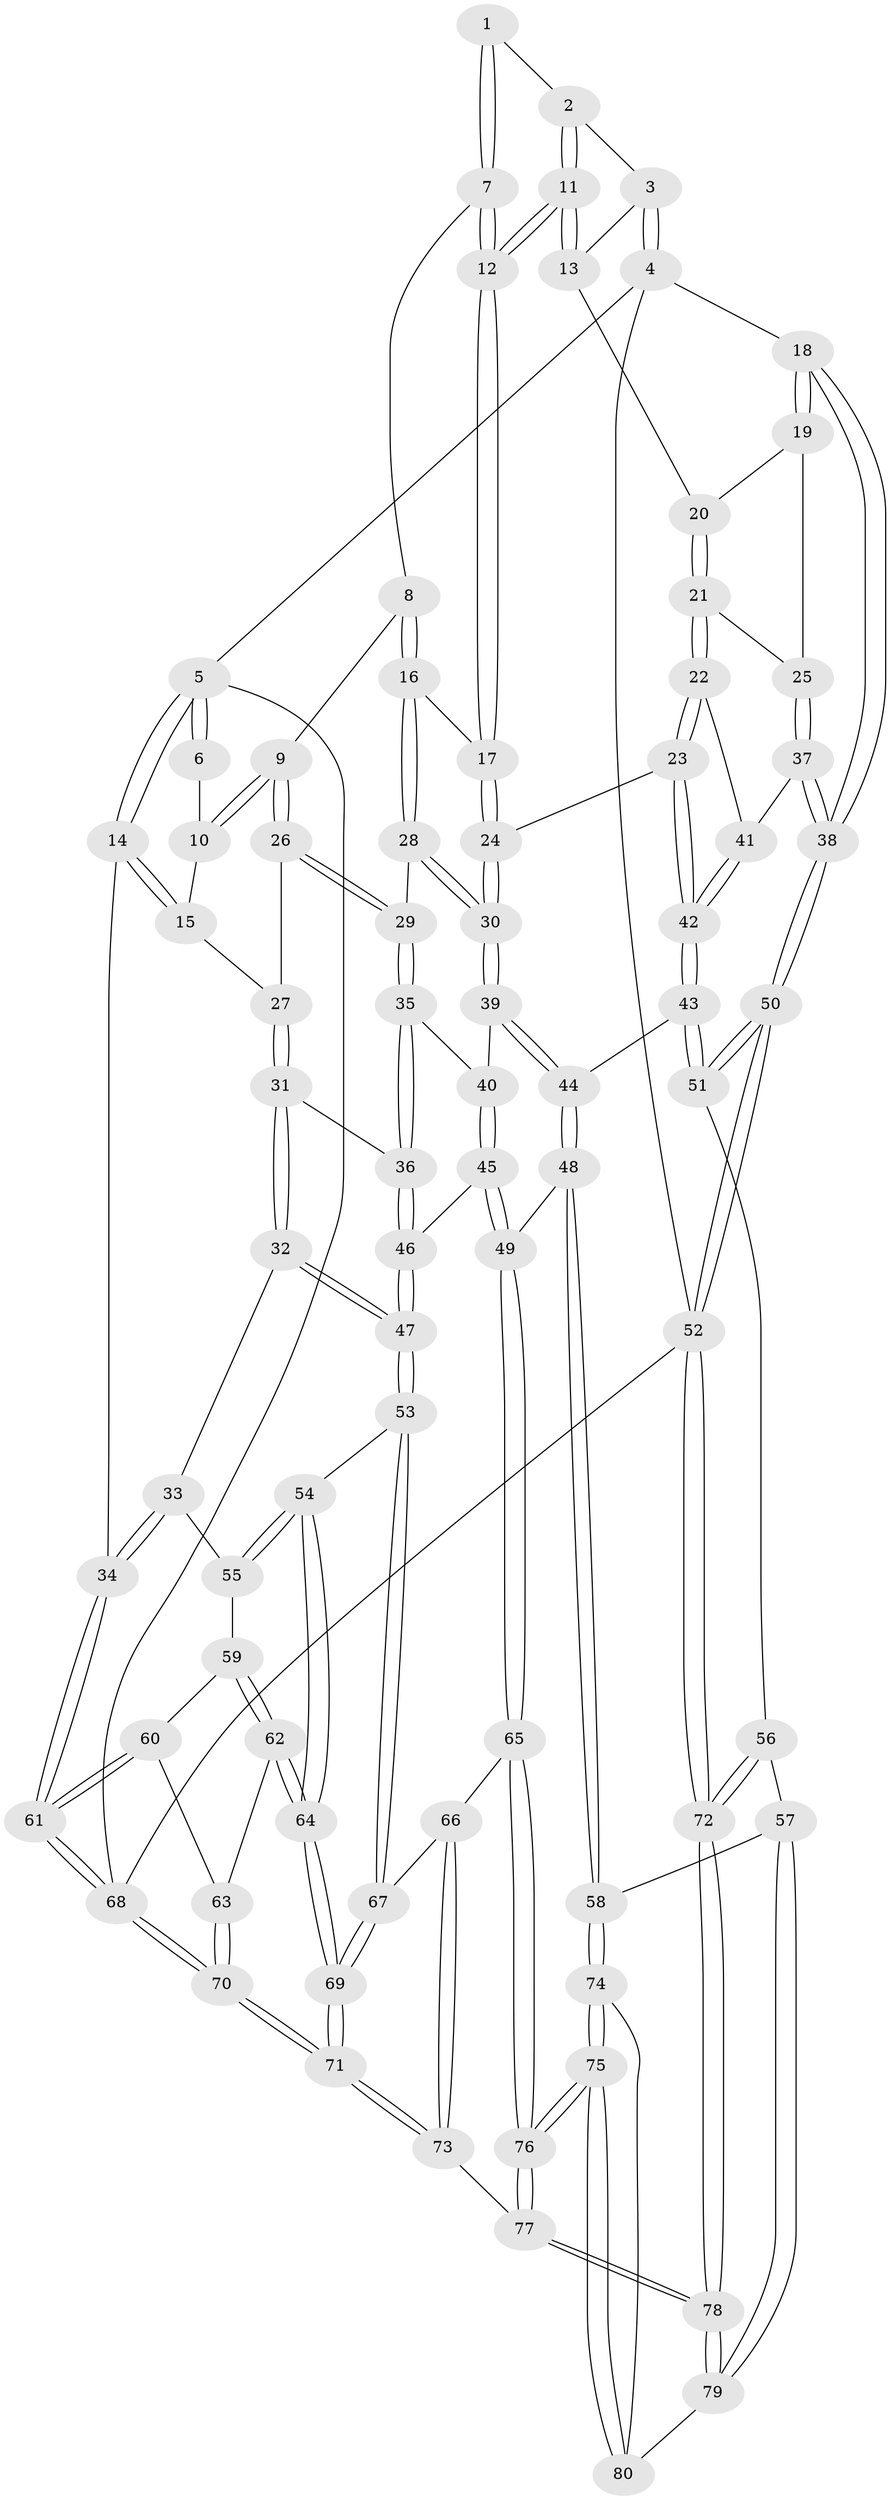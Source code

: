 // coarse degree distribution, {3: 0.40625, 5: 0.15625, 2: 0.15625, 4: 0.25, 6: 0.03125}
// Generated by graph-tools (version 1.1) at 2025/54/03/04/25 22:54:33]
// undirected, 80 vertices, 197 edges
graph export_dot {
  node [color=gray90,style=filled];
  1 [pos="+0.32943061499209486+0"];
  2 [pos="+0.5671127578857935+0"];
  3 [pos="+1+0"];
  4 [pos="+1+0"];
  5 [pos="+0+0"];
  6 [pos="+0.18429765171871793+0"];
  7 [pos="+0.3372896717389045+0"];
  8 [pos="+0.3449183627472849+0.10694651799573504"];
  9 [pos="+0.25101370865275086+0.24142883708244633"];
  10 [pos="+0.14334902633943342+0.1539863212099312"];
  11 [pos="+0.6625354264000255+0.163897997586719"];
  12 [pos="+0.6474670363238042+0.17063161236519175"];
  13 [pos="+0.7114189040957755+0.14652342237870208"];
  14 [pos="+0+0.19853061143855677"];
  15 [pos="+0.055354811457781136+0.23806050378746416"];
  16 [pos="+0.48060296240342654+0.2726193681212469"];
  17 [pos="+0.612360013850848+0.22607353992773904"];
  18 [pos="+1+0"];
  19 [pos="+0.8729508940474455+0.25072794758787165"];
  20 [pos="+0.785994355986975+0.2190355829855769"];
  21 [pos="+0.7658685796495086+0.39565876014825246"];
  22 [pos="+0.739733137910018+0.4148832760051492"];
  23 [pos="+0.7060942682187746+0.43220880217233526"];
  24 [pos="+0.6939581053364803+0.4311760999747735"];
  25 [pos="+0.8974822730150201+0.3629037752799954"];
  26 [pos="+0.24585296001949025+0.2623074071411025"];
  27 [pos="+0.1896266934631895+0.33109633688658324"];
  28 [pos="+0.4501477965778408+0.3349704392602069"];
  29 [pos="+0.43999578854520777+0.3463294745866952"];
  30 [pos="+0.6590894339135004+0.4560128637968776"];
  31 [pos="+0.1896260428309468+0.3312057613450343"];
  32 [pos="+0.10497027510073599+0.4702858202769924"];
  33 [pos="+0+0.5074274446210613"];
  34 [pos="+0+0.5226102508483429"];
  35 [pos="+0.42101080912002653+0.3972579675048443"];
  36 [pos="+0.3680162199578308+0.4599720113135484"];
  37 [pos="+1+0.4321704657501506"];
  38 [pos="+1+0.46219885717887965"];
  39 [pos="+0.6465137547119063+0.4715617987126483"];
  40 [pos="+0.5721343167739833+0.4951380029059825"];
  41 [pos="+0.8852480453817902+0.489166841409112"];
  42 [pos="+0.8042551977889488+0.5670151006746237"];
  43 [pos="+0.8164602893013007+0.6445118614304084"];
  44 [pos="+0.6524212788868201+0.648140505761915"];
  45 [pos="+0.45199549019223867+0.6297161483146743"];
  46 [pos="+0.34342783521601866+0.599781628451325"];
  47 [pos="+0.33414238713137634+0.6049026862147987"];
  48 [pos="+0.5734664673297365+0.7184193123802811"];
  49 [pos="+0.5535954281545501+0.7164939005714288"];
  50 [pos="+1+0.6140711401699386"];
  51 [pos="+0.8566574831567244+0.6818747697459325"];
  52 [pos="+1+1"];
  53 [pos="+0.3247709298352018+0.6195685345766562"];
  54 [pos="+0.2658206791614416+0.6652361113457996"];
  55 [pos="+0.18508508574797689+0.6819520358883879"];
  56 [pos="+0.8418179337890781+0.7308792889076396"];
  57 [pos="+0.7859199849370606+0.7968990041110162"];
  58 [pos="+0.6408634730818557+0.7977487932686531"];
  59 [pos="+0.15963372573057738+0.7008404631708626"];
  60 [pos="+0.05770207258964292+0.702954941580429"];
  61 [pos="+0+0.5877354847539796"];
  62 [pos="+0.14173845628253903+0.7681740083397233"];
  63 [pos="+0.0762331405780952+0.7797108455414402"];
  64 [pos="+0.21080849828988346+0.9582642770177204"];
  65 [pos="+0.4947516646288176+0.8037504926267713"];
  66 [pos="+0.4303707913251121+0.8109264882211024"];
  67 [pos="+0.3608732640448671+0.7899852677642026"];
  68 [pos="+0+1"];
  69 [pos="+0.2152715982365857+1"];
  70 [pos="+0+1"];
  71 [pos="+0.20147910361274365+1"];
  72 [pos="+1+1"];
  73 [pos="+0.2219639028174872+1"];
  74 [pos="+0.6398863630469985+0.8207838368574494"];
  75 [pos="+0.5033030911339367+1"];
  76 [pos="+0.47223625303138367+1"];
  77 [pos="+0.46670498317093506+1"];
  78 [pos="+1+1"];
  79 [pos="+0.8023586378271167+0.9257765115678109"];
  80 [pos="+0.7098247925089876+0.9187431584991891"];
  1 -- 2;
  1 -- 7;
  1 -- 7;
  2 -- 3;
  2 -- 11;
  2 -- 11;
  3 -- 4;
  3 -- 4;
  3 -- 13;
  4 -- 5;
  4 -- 18;
  4 -- 52;
  5 -- 6;
  5 -- 6;
  5 -- 14;
  5 -- 14;
  5 -- 68;
  6 -- 10;
  7 -- 8;
  7 -- 12;
  7 -- 12;
  8 -- 9;
  8 -- 16;
  8 -- 16;
  9 -- 10;
  9 -- 10;
  9 -- 26;
  9 -- 26;
  10 -- 15;
  11 -- 12;
  11 -- 12;
  11 -- 13;
  11 -- 13;
  12 -- 17;
  12 -- 17;
  13 -- 20;
  14 -- 15;
  14 -- 15;
  14 -- 34;
  15 -- 27;
  16 -- 17;
  16 -- 28;
  16 -- 28;
  17 -- 24;
  17 -- 24;
  18 -- 19;
  18 -- 19;
  18 -- 38;
  18 -- 38;
  19 -- 20;
  19 -- 25;
  20 -- 21;
  20 -- 21;
  21 -- 22;
  21 -- 22;
  21 -- 25;
  22 -- 23;
  22 -- 23;
  22 -- 41;
  23 -- 24;
  23 -- 42;
  23 -- 42;
  24 -- 30;
  24 -- 30;
  25 -- 37;
  25 -- 37;
  26 -- 27;
  26 -- 29;
  26 -- 29;
  27 -- 31;
  27 -- 31;
  28 -- 29;
  28 -- 30;
  28 -- 30;
  29 -- 35;
  29 -- 35;
  30 -- 39;
  30 -- 39;
  31 -- 32;
  31 -- 32;
  31 -- 36;
  32 -- 33;
  32 -- 47;
  32 -- 47;
  33 -- 34;
  33 -- 34;
  33 -- 55;
  34 -- 61;
  34 -- 61;
  35 -- 36;
  35 -- 36;
  35 -- 40;
  36 -- 46;
  36 -- 46;
  37 -- 38;
  37 -- 38;
  37 -- 41;
  38 -- 50;
  38 -- 50;
  39 -- 40;
  39 -- 44;
  39 -- 44;
  40 -- 45;
  40 -- 45;
  41 -- 42;
  41 -- 42;
  42 -- 43;
  42 -- 43;
  43 -- 44;
  43 -- 51;
  43 -- 51;
  44 -- 48;
  44 -- 48;
  45 -- 46;
  45 -- 49;
  45 -- 49;
  46 -- 47;
  46 -- 47;
  47 -- 53;
  47 -- 53;
  48 -- 49;
  48 -- 58;
  48 -- 58;
  49 -- 65;
  49 -- 65;
  50 -- 51;
  50 -- 51;
  50 -- 52;
  50 -- 52;
  51 -- 56;
  52 -- 72;
  52 -- 72;
  52 -- 68;
  53 -- 54;
  53 -- 67;
  53 -- 67;
  54 -- 55;
  54 -- 55;
  54 -- 64;
  54 -- 64;
  55 -- 59;
  56 -- 57;
  56 -- 72;
  56 -- 72;
  57 -- 58;
  57 -- 79;
  57 -- 79;
  58 -- 74;
  58 -- 74;
  59 -- 60;
  59 -- 62;
  59 -- 62;
  60 -- 61;
  60 -- 61;
  60 -- 63;
  61 -- 68;
  61 -- 68;
  62 -- 63;
  62 -- 64;
  62 -- 64;
  63 -- 70;
  63 -- 70;
  64 -- 69;
  64 -- 69;
  65 -- 66;
  65 -- 76;
  65 -- 76;
  66 -- 67;
  66 -- 73;
  66 -- 73;
  67 -- 69;
  67 -- 69;
  68 -- 70;
  68 -- 70;
  69 -- 71;
  69 -- 71;
  70 -- 71;
  70 -- 71;
  71 -- 73;
  71 -- 73;
  72 -- 78;
  72 -- 78;
  73 -- 77;
  74 -- 75;
  74 -- 75;
  74 -- 80;
  75 -- 76;
  75 -- 76;
  75 -- 80;
  75 -- 80;
  76 -- 77;
  76 -- 77;
  77 -- 78;
  77 -- 78;
  78 -- 79;
  78 -- 79;
  79 -- 80;
}

